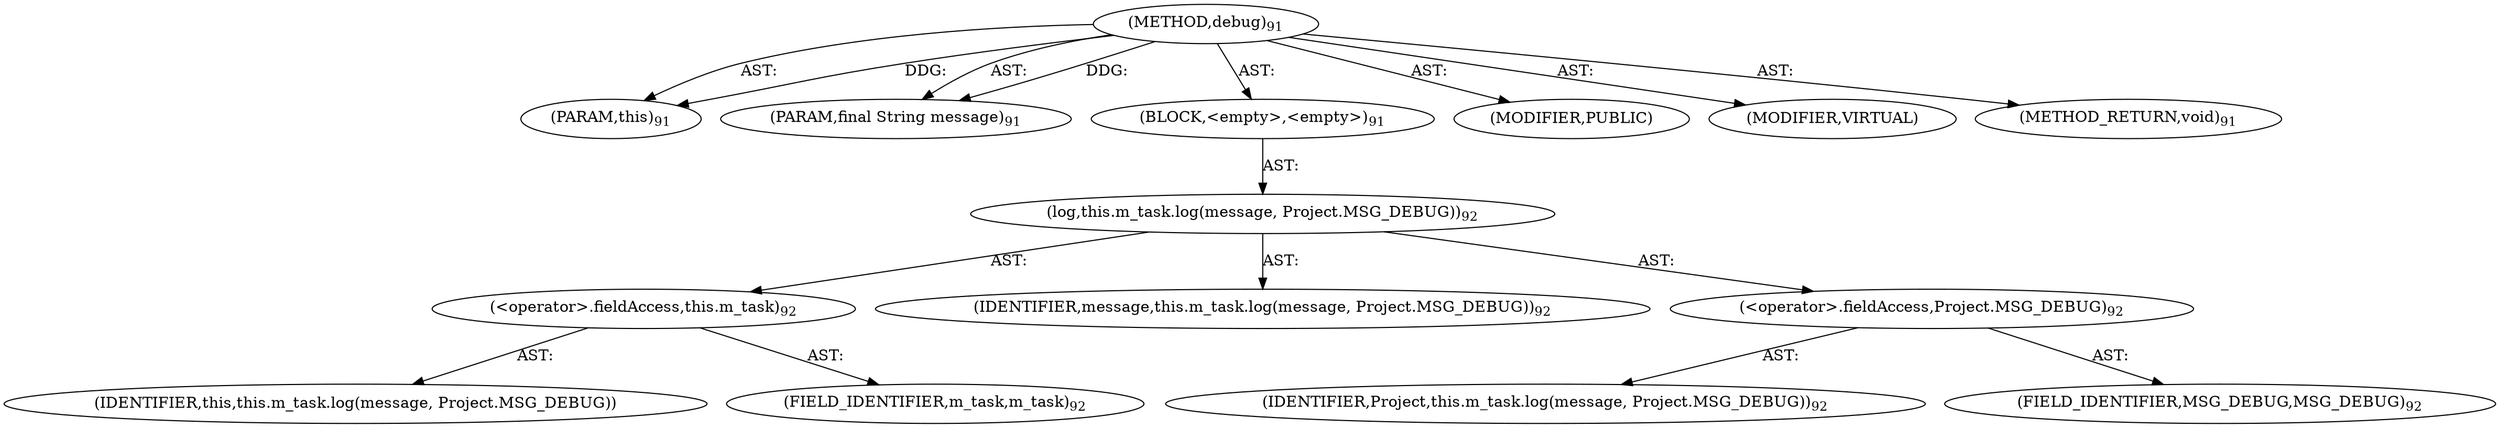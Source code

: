 digraph "debug" {  
"111669149701" [label = <(METHOD,debug)<SUB>91</SUB>> ]
"115964117002" [label = <(PARAM,this)<SUB>91</SUB>> ]
"115964117003" [label = <(PARAM,final String message)<SUB>91</SUB>> ]
"25769803781" [label = <(BLOCK,&lt;empty&gt;,&lt;empty&gt;)<SUB>91</SUB>> ]
"30064771086" [label = <(log,this.m_task.log(message, Project.MSG_DEBUG))<SUB>92</SUB>> ]
"30064771087" [label = <(&lt;operator&gt;.fieldAccess,this.m_task)<SUB>92</SUB>> ]
"68719476750" [label = <(IDENTIFIER,this,this.m_task.log(message, Project.MSG_DEBUG))> ]
"55834574857" [label = <(FIELD_IDENTIFIER,m_task,m_task)<SUB>92</SUB>> ]
"68719476751" [label = <(IDENTIFIER,message,this.m_task.log(message, Project.MSG_DEBUG))<SUB>92</SUB>> ]
"30064771088" [label = <(&lt;operator&gt;.fieldAccess,Project.MSG_DEBUG)<SUB>92</SUB>> ]
"68719476752" [label = <(IDENTIFIER,Project,this.m_task.log(message, Project.MSG_DEBUG))<SUB>92</SUB>> ]
"55834574858" [label = <(FIELD_IDENTIFIER,MSG_DEBUG,MSG_DEBUG)<SUB>92</SUB>> ]
"133143986187" [label = <(MODIFIER,PUBLIC)> ]
"133143986188" [label = <(MODIFIER,VIRTUAL)> ]
"128849018885" [label = <(METHOD_RETURN,void)<SUB>91</SUB>> ]
  "111669149701" -> "115964117002"  [ label = "AST: "] 
  "111669149701" -> "115964117003"  [ label = "AST: "] 
  "111669149701" -> "25769803781"  [ label = "AST: "] 
  "111669149701" -> "133143986187"  [ label = "AST: "] 
  "111669149701" -> "133143986188"  [ label = "AST: "] 
  "111669149701" -> "128849018885"  [ label = "AST: "] 
  "25769803781" -> "30064771086"  [ label = "AST: "] 
  "30064771086" -> "30064771087"  [ label = "AST: "] 
  "30064771086" -> "68719476751"  [ label = "AST: "] 
  "30064771086" -> "30064771088"  [ label = "AST: "] 
  "30064771087" -> "68719476750"  [ label = "AST: "] 
  "30064771087" -> "55834574857"  [ label = "AST: "] 
  "30064771088" -> "68719476752"  [ label = "AST: "] 
  "30064771088" -> "55834574858"  [ label = "AST: "] 
  "111669149701" -> "115964117002"  [ label = "DDG: "] 
  "111669149701" -> "115964117003"  [ label = "DDG: "] 
}
